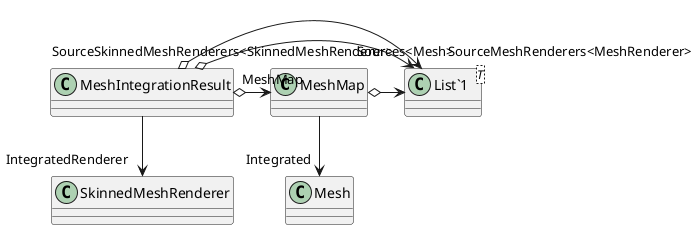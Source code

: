 @startuml
class MeshMap {
}
class MeshIntegrationResult {
}
class "List`1"<T> {
}
MeshMap o-> "Sources<Mesh>" "List`1"
MeshMap --> "Integrated" Mesh
MeshIntegrationResult o-> "SourceSkinnedMeshRenderers<SkinnedMeshRenderer>" "List`1"
MeshIntegrationResult o-> "SourceMeshRenderers<MeshRenderer>" "List`1"
MeshIntegrationResult --> "IntegratedRenderer" SkinnedMeshRenderer
MeshIntegrationResult o-> "MeshMap" MeshMap
@enduml

